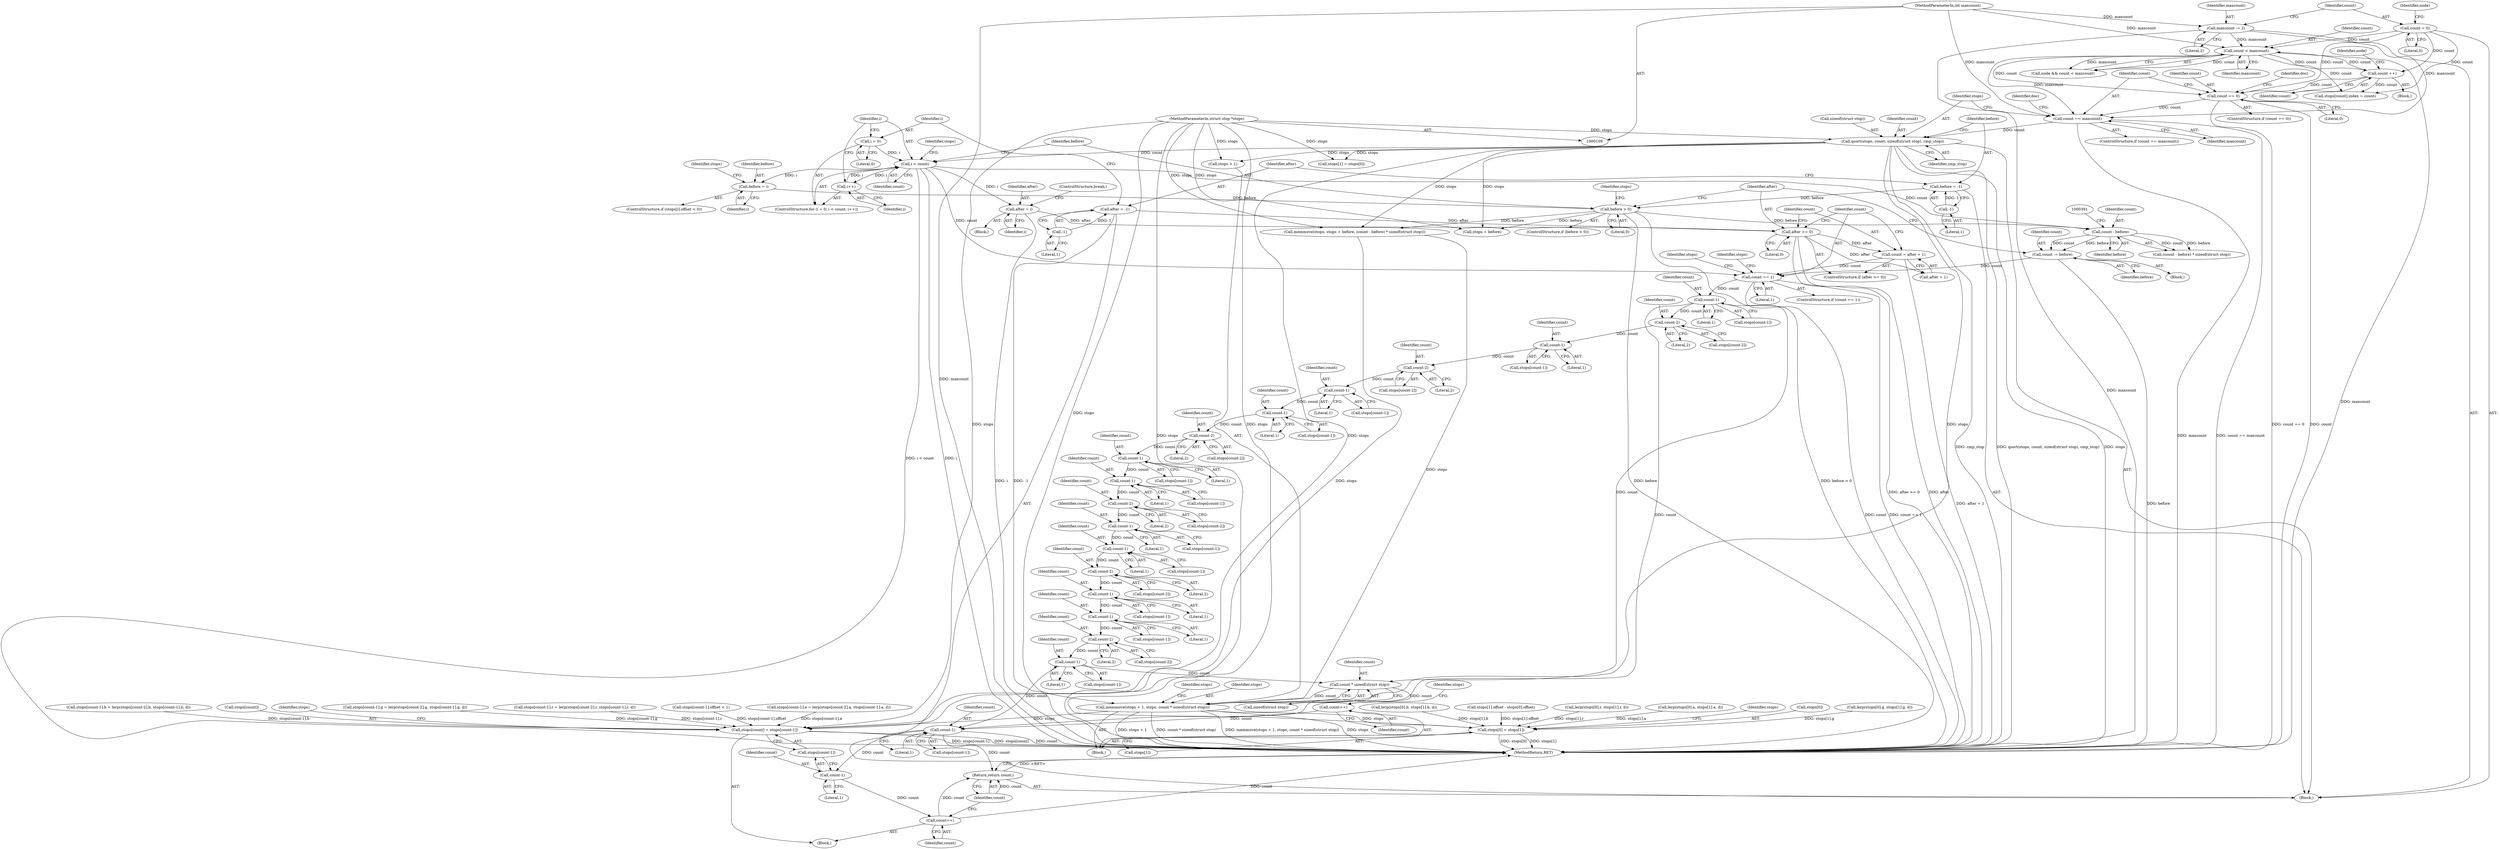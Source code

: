 digraph "0_ghostscript_60dabde18d7fe12b19da8b509bdfee9cc886aafc_2@API" {
"1000699" [label="(Call,count * sizeof(struct stop))"];
"1000680" [label="(Call,count-1)"];
"1000673" [label="(Call,count-2)"];
"1000665" [label="(Call,count-1)"];
"1000656" [label="(Call,count-1)"];
"1000649" [label="(Call,count-2)"];
"1000641" [label="(Call,count-1)"];
"1000632" [label="(Call,count-1)"];
"1000625" [label="(Call,count-2)"];
"1000617" [label="(Call,count-1)"];
"1000608" [label="(Call,count-1)"];
"1000601" [label="(Call,count-2)"];
"1000593" [label="(Call,count-1)"];
"1000584" [label="(Call,count-1)"];
"1000576" [label="(Call,count-2)"];
"1000569" [label="(Call,count-1)"];
"1000561" [label="(Call,count-2)"];
"1000546" [label="(Call,count-1)"];
"1000405" [label="(Call,count == 1)"];
"1000399" [label="(Call,count = after + 1)"];
"1000396" [label="(Call,after >= 0)"];
"1000338" [label="(Call,after = -1)"];
"1000340" [label="(Call,-1)"];
"1000372" [label="(Call,after = i)"];
"1000346" [label="(Call,i < count)"];
"1000343" [label="(Call,i = 0)"];
"1000349" [label="(Call,i++)"];
"1000328" [label="(Call,qsort(stops, count, sizeof(struct stop), cmp_stop))"];
"1000113" [label="(MethodParameterIn,struct stop *stops)"];
"1000320" [label="(Call,count == maxcount)"];
"1000238" [label="(Call,count == 0)"];
"1000126" [label="(Call,count = 0)"];
"1000132" [label="(Call,count < maxcount)"];
"1000231" [label="(Call,count ++)"];
"1000123" [label="(Call,maxcount -= 2)"];
"1000114" [label="(MethodParameterIn,int maxcount)"];
"1000392" [label="(Call,count -= before)"];
"1000387" [label="(Call,count - before)"];
"1000377" [label="(Call,before > 0)"];
"1000360" [label="(Call,before = i)"];
"1000334" [label="(Call,before = -1)"];
"1000336" [label="(Call,-1)"];
"1000694" [label="(Call,memmove(stops + 1, stops, count * sizeof(struct stop)))"];
"1000703" [label="(Call,stops[0] = stops[1])"];
"1000730" [label="(Call,stops[count] = stops[count-1])"];
"1000717" [label="(Call,count++)"];
"1000724" [label="(Call,count-1)"];
"1000736" [label="(Call,count-1)"];
"1000746" [label="(Call,count++)"];
"1000748" [label="(Return,return count;)"];
"1000717" [label="(Call,count++)"];
"1000349" [label="(Call,i++)"];
"1000128" [label="(Literal,0)"];
"1000362" [label="(Identifier,i)"];
"1000232" [label="(Identifier,count)"];
"1000681" [label="(Identifier,count)"];
"1000610" [label="(Literal,1)"];
"1000618" [label="(Identifier,count)"];
"1000386" [label="(Call,(count - before) * sizeof(struct stop))"];
"1000373" [label="(Identifier,after)"];
"1000381" [label="(Call,memmove(stops, stops + before, (count - before) * sizeof(struct stop)))"];
"1000380" [label="(Block,)"];
"1000661" [label="(Call,stops[count-1].a = lerp(stops[count-2].a, stops[count-1].a, d))"];
"1000671" [label="(Call,stops[count-2])"];
"1000729" [label="(Block,)"];
"1000695" [label="(Call,stops + 1)"];
"1000609" [label="(Identifier,count)"];
"1000747" [label="(Identifier,count)"];
"1000591" [label="(Call,stops[count-1])"];
"1000548" [label="(Literal,1)"];
"1000346" [label="(Call,i < count)"];
"1000404" [label="(ControlStructure,if (count == 1))"];
"1000726" [label="(Literal,1)"];
"1000124" [label="(Identifier,maxcount)"];
"1000511" [label="(Call,lerp(stops[0].b, stops[1].b, d))"];
"1000608" [label="(Call,count-1)"];
"1000724" [label="(Call,count-1)"];
"1000240" [label="(Literal,0)"];
"1000678" [label="(Call,stops[count-1])"];
"1000344" [label="(Identifier,i)"];
"1000634" [label="(Literal,1)"];
"1000578" [label="(Literal,2)"];
"1000115" [label="(Block,)"];
"1000585" [label="(Identifier,count)"];
"1000571" [label="(Literal,1)"];
"1000639" [label="(Call,stops[count-1])"];
"1000647" [label="(Call,stops[count-2])"];
"1000132" [label="(Call,count < maxcount)"];
"1000114" [label="(MethodParameterIn,int maxcount)"];
"1000234" [label="(Identifier,node)"];
"1000356" [label="(Identifier,stops)"];
"1000395" [label="(ControlStructure,if (after >= 0))"];
"1000328" [label="(Call,qsort(stops, count, sizeof(struct stop), cmp_stop))"];
"1000675" [label="(Literal,2)"];
"1000379" [label="(Literal,0)"];
"1000352" [label="(ControlStructure,if (stops[i].offset < 0))"];
"1000123" [label="(Call,maxcount -= 2)"];
"1000325" [label="(Identifier,doc)"];
"1000126" [label="(Call,count = 0)"];
"1000734" [label="(Call,stops[count-1])"];
"1000637" [label="(Call,stops[count-1].b = lerp(stops[count-2].b, stops[count-1].b, d))"];
"1000321" [label="(Identifier,count)"];
"1000319" [label="(ControlStructure,if (count == maxcount))"];
"1000649" [label="(Call,count-2)"];
"1000617" [label="(Call,count-1)"];
"1000595" [label="(Literal,1)"];
"1000401" [label="(Call,after + 1)"];
"1000593" [label="(Call,count-1)"];
"1000334" [label="(Call,before = -1)"];
"1000335" [label="(Identifier,before)"];
"1000700" [label="(Identifier,count)"];
"1000367" [label="(Identifier,stops)"];
"1000738" [label="(Literal,1)"];
"1000603" [label="(Literal,2)"];
"1000398" [label="(Literal,0)"];
"1000371" [label="(Block,)"];
"1000331" [label="(Call,sizeof(struct stop))"];
"1000340" [label="(Call,-1)"];
"1000546" [label="(Call,count-1)"];
"1000626" [label="(Identifier,count)"];
"1000406" [label="(Identifier,count)"];
"1000650" [label="(Identifier,count)"];
"1000375" [label="(ControlStructure,break;)"];
"1000341" [label="(Literal,1)"];
"1000707" [label="(Call,stops[1])"];
"1000544" [label="(Call,stops[count-1])"];
"1000168" [label="(Call,stops[count].index = count)"];
"1000725" [label="(Identifier,count)"];
"1000451" [label="(Call,stops[1].offset - stops[0].offset)"];
"1000407" [label="(Literal,1)"];
"1000400" [label="(Identifier,count)"];
"1000244" [label="(Identifier,doc)"];
"1000619" [label="(Literal,1)"];
"1000383" [label="(Call,stops + before)"];
"1000642" [label="(Identifier,count)"];
"1000547" [label="(Identifier,count)"];
"1000343" [label="(Call,i = 0)"];
"1000682" [label="(Literal,1)"];
"1000231" [label="(Call,count ++)"];
"1000361" [label="(Identifier,before)"];
"1000731" [label="(Call,stops[count])"];
"1000748" [label="(Return,return count;)"];
"1000703" [label="(Call,stops[0] = stops[1])"];
"1000405" [label="(Call,count == 1)"];
"1000378" [label="(Identifier,before)"];
"1000436" [label="(Identifier,stops)"];
"1000658" [label="(Literal,1)"];
"1000348" [label="(Identifier,count)"];
"1000387" [label="(Call,count - before)"];
"1000330" [label="(Identifier,count)"];
"1000586" [label="(Literal,1)"];
"1000345" [label="(Literal,0)"];
"1000475" [label="(Call,lerp(stops[0].r, stops[1].r, d))"];
"1000737" [label="(Identifier,count)"];
"1000730" [label="(Call,stops[count] = stops[count-1])"];
"1000749" [label="(Identifier,count)"];
"1000602" [label="(Identifier,count)"];
"1000130" [label="(Call,node && count < maxcount)"];
"1000360" [label="(Call,before = i)"];
"1000666" [label="(Identifier,count)"];
"1000372" [label="(Call,after = i)"];
"1000529" [label="(Call,lerp(stops[0].a, stops[1].a, d))"];
"1000742" [label="(Identifier,stops)"];
"1000574" [label="(Call,stops[count-2])"];
"1000337" [label="(Literal,1)"];
"1000722" [label="(Call,stops[count-1])"];
"1000656" [label="(Call,count-1)"];
"1000320" [label="(Call,count == maxcount)"];
"1000409" [label="(Call,stops[1] = stops[0])"];
"1000393" [label="(Identifier,count)"];
"1000376" [label="(ControlStructure,if (before > 0))"];
"1000133" [label="(Identifier,count)"];
"1000131" [label="(Identifier,node)"];
"1000567" [label="(Call,stops[count-1])"];
"1000127" [label="(Identifier,count)"];
"1000699" [label="(Call,count * sizeof(struct stop))"];
"1000613" [label="(Call,stops[count-1].g = lerp(stops[count-2].g, stops[count-1].g, d))"];
"1000623" [label="(Call,stops[count-2])"];
"1000563" [label="(Literal,2)"];
"1000713" [label="(Identifier,stops)"];
"1000665" [label="(Call,count-1)"];
"1000347" [label="(Identifier,i)"];
"1000329" [label="(Identifier,stops)"];
"1000338" [label="(Call,after = -1)"];
"1000134" [label="(Identifier,maxcount)"];
"1000704" [label="(Call,stops[0])"];
"1000657" [label="(Identifier,count)"];
"1000705" [label="(Identifier,stops)"];
"1000663" [label="(Call,stops[count-1])"];
"1000601" [label="(Call,count-2)"];
"1000394" [label="(Identifier,before)"];
"1000336" [label="(Call,-1)"];
"1000389" [label="(Identifier,before)"];
"1000680" [label="(Call,count-1)"];
"1000342" [label="(ControlStructure,for (i = 0; i < count; i++))"];
"1000582" [label="(Call,stops[count-1])"];
"1000392" [label="(Call,count -= before)"];
"1000569" [label="(Call,count-1)"];
"1000667" [label="(Literal,1)"];
"1000674" [label="(Identifier,count)"];
"1000388" [label="(Identifier,count)"];
"1000382" [label="(Identifier,stops)"];
"1000562" [label="(Identifier,count)"];
"1000559" [label="(Call,stops[count-2])"];
"1000750" [label="(MethodReturn,RET)"];
"1000374" [label="(Identifier,i)"];
"1000633" [label="(Identifier,count)"];
"1000693" [label="(Block,)"];
"1000570" [label="(Identifier,count)"];
"1000718" [label="(Identifier,count)"];
"1000411" [label="(Identifier,stops)"];
"1000643" [label="(Literal,1)"];
"1000577" [label="(Identifier,count)"];
"1000576" [label="(Call,count-2)"];
"1000584" [label="(Call,count-1)"];
"1000627" [label="(Literal,2)"];
"1000694" [label="(Call,memmove(stops + 1, stops, count * sizeof(struct stop)))"];
"1000701" [label="(Call,sizeof(struct stop))"];
"1000698" [label="(Identifier,stops)"];
"1000113" [label="(MethodParameterIn,struct stop *stops)"];
"1000589" [label="(Call,stops[count-1].r = lerp(stops[count-2].r, stops[count-1].r, d))"];
"1000561" [label="(Call,count-2)"];
"1000396" [label="(Call,after >= 0)"];
"1000237" [label="(ControlStructure,if (count == 0))"];
"1000632" [label="(Call,count-1)"];
"1000159" [label="(Block,)"];
"1000125" [label="(Literal,2)"];
"1000377" [label="(Call,before > 0)"];
"1000630" [label="(Call,stops[count-1])"];
"1000322" [label="(Identifier,maxcount)"];
"1000397" [label="(Identifier,after)"];
"1000723" [label="(Identifier,stops)"];
"1000350" [label="(Identifier,i)"];
"1000493" [label="(Call,lerp(stops[0].g, stops[1].g, d))"];
"1000399" [label="(Call,count = after + 1)"];
"1000238" [label="(Call,count == 0)"];
"1000654" [label="(Call,stops[count-1])"];
"1000625" [label="(Call,count-2)"];
"1000746" [label="(Call,count++)"];
"1000599" [label="(Call,stops[count-2])"];
"1000651" [label="(Literal,2)"];
"1000333" [label="(Identifier,cmp_stop)"];
"1000673" [label="(Call,count-2)"];
"1000339" [label="(Identifier,after)"];
"1000736" [label="(Call,count-1)"];
"1000606" [label="(Call,stops[count-1])"];
"1000615" [label="(Call,stops[count-1])"];
"1000239" [label="(Identifier,count)"];
"1000641" [label="(Call,count-1)"];
"1000720" [label="(Call,stops[count-1].offset < 1)"];
"1000594" [label="(Identifier,count)"];
"1000699" -> "1000694"  [label="AST: "];
"1000699" -> "1000701"  [label="CFG: "];
"1000700" -> "1000699"  [label="AST: "];
"1000701" -> "1000699"  [label="AST: "];
"1000694" -> "1000699"  [label="CFG: "];
"1000699" -> "1000694"  [label="DDG: count"];
"1000680" -> "1000699"  [label="DDG: count"];
"1000546" -> "1000699"  [label="DDG: count"];
"1000699" -> "1000717"  [label="DDG: count"];
"1000680" -> "1000678"  [label="AST: "];
"1000680" -> "1000682"  [label="CFG: "];
"1000681" -> "1000680"  [label="AST: "];
"1000682" -> "1000680"  [label="AST: "];
"1000678" -> "1000680"  [label="CFG: "];
"1000673" -> "1000680"  [label="DDG: count"];
"1000680" -> "1000724"  [label="DDG: count"];
"1000673" -> "1000671"  [label="AST: "];
"1000673" -> "1000675"  [label="CFG: "];
"1000674" -> "1000673"  [label="AST: "];
"1000675" -> "1000673"  [label="AST: "];
"1000671" -> "1000673"  [label="CFG: "];
"1000665" -> "1000673"  [label="DDG: count"];
"1000665" -> "1000663"  [label="AST: "];
"1000665" -> "1000667"  [label="CFG: "];
"1000666" -> "1000665"  [label="AST: "];
"1000667" -> "1000665"  [label="AST: "];
"1000663" -> "1000665"  [label="CFG: "];
"1000656" -> "1000665"  [label="DDG: count"];
"1000656" -> "1000654"  [label="AST: "];
"1000656" -> "1000658"  [label="CFG: "];
"1000657" -> "1000656"  [label="AST: "];
"1000658" -> "1000656"  [label="AST: "];
"1000654" -> "1000656"  [label="CFG: "];
"1000649" -> "1000656"  [label="DDG: count"];
"1000649" -> "1000647"  [label="AST: "];
"1000649" -> "1000651"  [label="CFG: "];
"1000650" -> "1000649"  [label="AST: "];
"1000651" -> "1000649"  [label="AST: "];
"1000647" -> "1000649"  [label="CFG: "];
"1000641" -> "1000649"  [label="DDG: count"];
"1000641" -> "1000639"  [label="AST: "];
"1000641" -> "1000643"  [label="CFG: "];
"1000642" -> "1000641"  [label="AST: "];
"1000643" -> "1000641"  [label="AST: "];
"1000639" -> "1000641"  [label="CFG: "];
"1000632" -> "1000641"  [label="DDG: count"];
"1000632" -> "1000630"  [label="AST: "];
"1000632" -> "1000634"  [label="CFG: "];
"1000633" -> "1000632"  [label="AST: "];
"1000634" -> "1000632"  [label="AST: "];
"1000630" -> "1000632"  [label="CFG: "];
"1000625" -> "1000632"  [label="DDG: count"];
"1000625" -> "1000623"  [label="AST: "];
"1000625" -> "1000627"  [label="CFG: "];
"1000626" -> "1000625"  [label="AST: "];
"1000627" -> "1000625"  [label="AST: "];
"1000623" -> "1000625"  [label="CFG: "];
"1000617" -> "1000625"  [label="DDG: count"];
"1000617" -> "1000615"  [label="AST: "];
"1000617" -> "1000619"  [label="CFG: "];
"1000618" -> "1000617"  [label="AST: "];
"1000619" -> "1000617"  [label="AST: "];
"1000615" -> "1000617"  [label="CFG: "];
"1000608" -> "1000617"  [label="DDG: count"];
"1000608" -> "1000606"  [label="AST: "];
"1000608" -> "1000610"  [label="CFG: "];
"1000609" -> "1000608"  [label="AST: "];
"1000610" -> "1000608"  [label="AST: "];
"1000606" -> "1000608"  [label="CFG: "];
"1000601" -> "1000608"  [label="DDG: count"];
"1000601" -> "1000599"  [label="AST: "];
"1000601" -> "1000603"  [label="CFG: "];
"1000602" -> "1000601"  [label="AST: "];
"1000603" -> "1000601"  [label="AST: "];
"1000599" -> "1000601"  [label="CFG: "];
"1000593" -> "1000601"  [label="DDG: count"];
"1000593" -> "1000591"  [label="AST: "];
"1000593" -> "1000595"  [label="CFG: "];
"1000594" -> "1000593"  [label="AST: "];
"1000595" -> "1000593"  [label="AST: "];
"1000591" -> "1000593"  [label="CFG: "];
"1000584" -> "1000593"  [label="DDG: count"];
"1000584" -> "1000582"  [label="AST: "];
"1000584" -> "1000586"  [label="CFG: "];
"1000585" -> "1000584"  [label="AST: "];
"1000586" -> "1000584"  [label="AST: "];
"1000582" -> "1000584"  [label="CFG: "];
"1000576" -> "1000584"  [label="DDG: count"];
"1000576" -> "1000574"  [label="AST: "];
"1000576" -> "1000578"  [label="CFG: "];
"1000577" -> "1000576"  [label="AST: "];
"1000578" -> "1000576"  [label="AST: "];
"1000574" -> "1000576"  [label="CFG: "];
"1000569" -> "1000576"  [label="DDG: count"];
"1000569" -> "1000567"  [label="AST: "];
"1000569" -> "1000571"  [label="CFG: "];
"1000570" -> "1000569"  [label="AST: "];
"1000571" -> "1000569"  [label="AST: "];
"1000567" -> "1000569"  [label="CFG: "];
"1000561" -> "1000569"  [label="DDG: count"];
"1000561" -> "1000559"  [label="AST: "];
"1000561" -> "1000563"  [label="CFG: "];
"1000562" -> "1000561"  [label="AST: "];
"1000563" -> "1000561"  [label="AST: "];
"1000559" -> "1000561"  [label="CFG: "];
"1000546" -> "1000561"  [label="DDG: count"];
"1000546" -> "1000544"  [label="AST: "];
"1000546" -> "1000548"  [label="CFG: "];
"1000547" -> "1000546"  [label="AST: "];
"1000548" -> "1000546"  [label="AST: "];
"1000544" -> "1000546"  [label="CFG: "];
"1000405" -> "1000546"  [label="DDG: count"];
"1000546" -> "1000724"  [label="DDG: count"];
"1000405" -> "1000404"  [label="AST: "];
"1000405" -> "1000407"  [label="CFG: "];
"1000406" -> "1000405"  [label="AST: "];
"1000407" -> "1000405"  [label="AST: "];
"1000411" -> "1000405"  [label="CFG: "];
"1000436" -> "1000405"  [label="CFG: "];
"1000405" -> "1000750"  [label="DDG: count == 1"];
"1000405" -> "1000750"  [label="DDG: count"];
"1000399" -> "1000405"  [label="DDG: count"];
"1000346" -> "1000405"  [label="DDG: count"];
"1000392" -> "1000405"  [label="DDG: count"];
"1000399" -> "1000395"  [label="AST: "];
"1000399" -> "1000401"  [label="CFG: "];
"1000400" -> "1000399"  [label="AST: "];
"1000401" -> "1000399"  [label="AST: "];
"1000406" -> "1000399"  [label="CFG: "];
"1000399" -> "1000750"  [label="DDG: after + 1"];
"1000396" -> "1000399"  [label="DDG: after"];
"1000396" -> "1000395"  [label="AST: "];
"1000396" -> "1000398"  [label="CFG: "];
"1000397" -> "1000396"  [label="AST: "];
"1000398" -> "1000396"  [label="AST: "];
"1000400" -> "1000396"  [label="CFG: "];
"1000406" -> "1000396"  [label="CFG: "];
"1000396" -> "1000750"  [label="DDG: after >= 0"];
"1000396" -> "1000750"  [label="DDG: after"];
"1000338" -> "1000396"  [label="DDG: after"];
"1000372" -> "1000396"  [label="DDG: after"];
"1000396" -> "1000401"  [label="DDG: after"];
"1000338" -> "1000115"  [label="AST: "];
"1000338" -> "1000340"  [label="CFG: "];
"1000339" -> "1000338"  [label="AST: "];
"1000340" -> "1000338"  [label="AST: "];
"1000344" -> "1000338"  [label="CFG: "];
"1000338" -> "1000750"  [label="DDG: -1"];
"1000340" -> "1000338"  [label="DDG: 1"];
"1000340" -> "1000341"  [label="CFG: "];
"1000341" -> "1000340"  [label="AST: "];
"1000372" -> "1000371"  [label="AST: "];
"1000372" -> "1000374"  [label="CFG: "];
"1000373" -> "1000372"  [label="AST: "];
"1000374" -> "1000372"  [label="AST: "];
"1000375" -> "1000372"  [label="CFG: "];
"1000372" -> "1000750"  [label="DDG: i"];
"1000346" -> "1000372"  [label="DDG: i"];
"1000346" -> "1000342"  [label="AST: "];
"1000346" -> "1000348"  [label="CFG: "];
"1000347" -> "1000346"  [label="AST: "];
"1000348" -> "1000346"  [label="AST: "];
"1000356" -> "1000346"  [label="CFG: "];
"1000378" -> "1000346"  [label="CFG: "];
"1000346" -> "1000750"  [label="DDG: i"];
"1000346" -> "1000750"  [label="DDG: i < count"];
"1000343" -> "1000346"  [label="DDG: i"];
"1000349" -> "1000346"  [label="DDG: i"];
"1000328" -> "1000346"  [label="DDG: count"];
"1000346" -> "1000349"  [label="DDG: i"];
"1000346" -> "1000360"  [label="DDG: i"];
"1000346" -> "1000387"  [label="DDG: count"];
"1000343" -> "1000342"  [label="AST: "];
"1000343" -> "1000345"  [label="CFG: "];
"1000344" -> "1000343"  [label="AST: "];
"1000345" -> "1000343"  [label="AST: "];
"1000347" -> "1000343"  [label="CFG: "];
"1000349" -> "1000342"  [label="AST: "];
"1000349" -> "1000350"  [label="CFG: "];
"1000350" -> "1000349"  [label="AST: "];
"1000347" -> "1000349"  [label="CFG: "];
"1000328" -> "1000115"  [label="AST: "];
"1000328" -> "1000333"  [label="CFG: "];
"1000329" -> "1000328"  [label="AST: "];
"1000330" -> "1000328"  [label="AST: "];
"1000331" -> "1000328"  [label="AST: "];
"1000333" -> "1000328"  [label="AST: "];
"1000335" -> "1000328"  [label="CFG: "];
"1000328" -> "1000750"  [label="DDG: cmp_stop"];
"1000328" -> "1000750"  [label="DDG: qsort(stops, count, sizeof(struct stop), cmp_stop)"];
"1000328" -> "1000750"  [label="DDG: stops"];
"1000113" -> "1000328"  [label="DDG: stops"];
"1000320" -> "1000328"  [label="DDG: count"];
"1000328" -> "1000381"  [label="DDG: stops"];
"1000328" -> "1000383"  [label="DDG: stops"];
"1000328" -> "1000409"  [label="DDG: stops"];
"1000328" -> "1000694"  [label="DDG: stops"];
"1000328" -> "1000695"  [label="DDG: stops"];
"1000328" -> "1000730"  [label="DDG: stops"];
"1000113" -> "1000109"  [label="AST: "];
"1000113" -> "1000750"  [label="DDG: stops"];
"1000113" -> "1000381"  [label="DDG: stops"];
"1000113" -> "1000383"  [label="DDG: stops"];
"1000113" -> "1000409"  [label="DDG: stops"];
"1000113" -> "1000694"  [label="DDG: stops"];
"1000113" -> "1000695"  [label="DDG: stops"];
"1000113" -> "1000703"  [label="DDG: stops"];
"1000113" -> "1000730"  [label="DDG: stops"];
"1000320" -> "1000319"  [label="AST: "];
"1000320" -> "1000322"  [label="CFG: "];
"1000321" -> "1000320"  [label="AST: "];
"1000322" -> "1000320"  [label="AST: "];
"1000325" -> "1000320"  [label="CFG: "];
"1000329" -> "1000320"  [label="CFG: "];
"1000320" -> "1000750"  [label="DDG: maxcount"];
"1000320" -> "1000750"  [label="DDG: count == maxcount"];
"1000238" -> "1000320"  [label="DDG: count"];
"1000132" -> "1000320"  [label="DDG: maxcount"];
"1000123" -> "1000320"  [label="DDG: maxcount"];
"1000114" -> "1000320"  [label="DDG: maxcount"];
"1000238" -> "1000237"  [label="AST: "];
"1000238" -> "1000240"  [label="CFG: "];
"1000239" -> "1000238"  [label="AST: "];
"1000240" -> "1000238"  [label="AST: "];
"1000244" -> "1000238"  [label="CFG: "];
"1000321" -> "1000238"  [label="CFG: "];
"1000238" -> "1000750"  [label="DDG: count"];
"1000238" -> "1000750"  [label="DDG: count == 0"];
"1000126" -> "1000238"  [label="DDG: count"];
"1000132" -> "1000238"  [label="DDG: count"];
"1000231" -> "1000238"  [label="DDG: count"];
"1000126" -> "1000115"  [label="AST: "];
"1000126" -> "1000128"  [label="CFG: "];
"1000127" -> "1000126"  [label="AST: "];
"1000128" -> "1000126"  [label="AST: "];
"1000131" -> "1000126"  [label="CFG: "];
"1000126" -> "1000132"  [label="DDG: count"];
"1000126" -> "1000168"  [label="DDG: count"];
"1000126" -> "1000231"  [label="DDG: count"];
"1000132" -> "1000130"  [label="AST: "];
"1000132" -> "1000134"  [label="CFG: "];
"1000133" -> "1000132"  [label="AST: "];
"1000134" -> "1000132"  [label="AST: "];
"1000130" -> "1000132"  [label="CFG: "];
"1000132" -> "1000750"  [label="DDG: maxcount"];
"1000132" -> "1000130"  [label="DDG: count"];
"1000132" -> "1000130"  [label="DDG: maxcount"];
"1000231" -> "1000132"  [label="DDG: count"];
"1000123" -> "1000132"  [label="DDG: maxcount"];
"1000114" -> "1000132"  [label="DDG: maxcount"];
"1000132" -> "1000168"  [label="DDG: count"];
"1000132" -> "1000231"  [label="DDG: count"];
"1000231" -> "1000159"  [label="AST: "];
"1000231" -> "1000232"  [label="CFG: "];
"1000232" -> "1000231"  [label="AST: "];
"1000234" -> "1000231"  [label="CFG: "];
"1000231" -> "1000168"  [label="DDG: count"];
"1000123" -> "1000115"  [label="AST: "];
"1000123" -> "1000125"  [label="CFG: "];
"1000124" -> "1000123"  [label="AST: "];
"1000125" -> "1000123"  [label="AST: "];
"1000127" -> "1000123"  [label="CFG: "];
"1000123" -> "1000750"  [label="DDG: maxcount"];
"1000114" -> "1000123"  [label="DDG: maxcount"];
"1000114" -> "1000109"  [label="AST: "];
"1000114" -> "1000750"  [label="DDG: maxcount"];
"1000392" -> "1000380"  [label="AST: "];
"1000392" -> "1000394"  [label="CFG: "];
"1000393" -> "1000392"  [label="AST: "];
"1000394" -> "1000392"  [label="AST: "];
"1000397" -> "1000392"  [label="CFG: "];
"1000392" -> "1000750"  [label="DDG: before"];
"1000387" -> "1000392"  [label="DDG: before"];
"1000387" -> "1000392"  [label="DDG: count"];
"1000387" -> "1000386"  [label="AST: "];
"1000387" -> "1000389"  [label="CFG: "];
"1000388" -> "1000387"  [label="AST: "];
"1000389" -> "1000387"  [label="AST: "];
"1000391" -> "1000387"  [label="CFG: "];
"1000387" -> "1000386"  [label="DDG: count"];
"1000387" -> "1000386"  [label="DDG: before"];
"1000377" -> "1000387"  [label="DDG: before"];
"1000377" -> "1000376"  [label="AST: "];
"1000377" -> "1000379"  [label="CFG: "];
"1000378" -> "1000377"  [label="AST: "];
"1000379" -> "1000377"  [label="AST: "];
"1000382" -> "1000377"  [label="CFG: "];
"1000397" -> "1000377"  [label="CFG: "];
"1000377" -> "1000750"  [label="DDG: before > 0"];
"1000377" -> "1000750"  [label="DDG: before"];
"1000360" -> "1000377"  [label="DDG: before"];
"1000334" -> "1000377"  [label="DDG: before"];
"1000377" -> "1000381"  [label="DDG: before"];
"1000377" -> "1000383"  [label="DDG: before"];
"1000360" -> "1000352"  [label="AST: "];
"1000360" -> "1000362"  [label="CFG: "];
"1000361" -> "1000360"  [label="AST: "];
"1000362" -> "1000360"  [label="AST: "];
"1000367" -> "1000360"  [label="CFG: "];
"1000334" -> "1000115"  [label="AST: "];
"1000334" -> "1000336"  [label="CFG: "];
"1000335" -> "1000334"  [label="AST: "];
"1000336" -> "1000334"  [label="AST: "];
"1000339" -> "1000334"  [label="CFG: "];
"1000336" -> "1000334"  [label="DDG: 1"];
"1000336" -> "1000337"  [label="CFG: "];
"1000337" -> "1000336"  [label="AST: "];
"1000694" -> "1000693"  [label="AST: "];
"1000695" -> "1000694"  [label="AST: "];
"1000698" -> "1000694"  [label="AST: "];
"1000705" -> "1000694"  [label="CFG: "];
"1000694" -> "1000750"  [label="DDG: stops + 1"];
"1000694" -> "1000750"  [label="DDG: count * sizeof(struct stop)"];
"1000694" -> "1000750"  [label="DDG: memmove(stops + 1, stops, count * sizeof(struct stop))"];
"1000694" -> "1000750"  [label="DDG: stops"];
"1000381" -> "1000694"  [label="DDG: stops"];
"1000694" -> "1000703"  [label="DDG: stops"];
"1000694" -> "1000730"  [label="DDG: stops"];
"1000703" -> "1000693"  [label="AST: "];
"1000703" -> "1000707"  [label="CFG: "];
"1000704" -> "1000703"  [label="AST: "];
"1000707" -> "1000703"  [label="AST: "];
"1000713" -> "1000703"  [label="CFG: "];
"1000703" -> "1000750"  [label="DDG: stops[1]"];
"1000703" -> "1000750"  [label="DDG: stops[0]"];
"1000451" -> "1000703"  [label="DDG: stops[1].offset"];
"1000493" -> "1000703"  [label="DDG: stops[1].g"];
"1000529" -> "1000703"  [label="DDG: stops[1].a"];
"1000475" -> "1000703"  [label="DDG: stops[1].r"];
"1000511" -> "1000703"  [label="DDG: stops[1].b"];
"1000730" -> "1000729"  [label="AST: "];
"1000730" -> "1000734"  [label="CFG: "];
"1000731" -> "1000730"  [label="AST: "];
"1000734" -> "1000730"  [label="AST: "];
"1000742" -> "1000730"  [label="CFG: "];
"1000730" -> "1000750"  [label="DDG: stops[count-1]"];
"1000730" -> "1000750"  [label="DDG: stops[count]"];
"1000613" -> "1000730"  [label="DDG: stops[count-1].g"];
"1000637" -> "1000730"  [label="DDG: stops[count-1].b"];
"1000589" -> "1000730"  [label="DDG: stops[count-1].r"];
"1000661" -> "1000730"  [label="DDG: stops[count-1].a"];
"1000720" -> "1000730"  [label="DDG: stops[count-1].offset"];
"1000381" -> "1000730"  [label="DDG: stops"];
"1000717" -> "1000693"  [label="AST: "];
"1000717" -> "1000718"  [label="CFG: "];
"1000718" -> "1000717"  [label="AST: "];
"1000723" -> "1000717"  [label="CFG: "];
"1000717" -> "1000724"  [label="DDG: count"];
"1000724" -> "1000722"  [label="AST: "];
"1000724" -> "1000726"  [label="CFG: "];
"1000725" -> "1000724"  [label="AST: "];
"1000726" -> "1000724"  [label="AST: "];
"1000722" -> "1000724"  [label="CFG: "];
"1000724" -> "1000750"  [label="DDG: count"];
"1000724" -> "1000736"  [label="DDG: count"];
"1000724" -> "1000748"  [label="DDG: count"];
"1000736" -> "1000734"  [label="AST: "];
"1000736" -> "1000738"  [label="CFG: "];
"1000737" -> "1000736"  [label="AST: "];
"1000738" -> "1000736"  [label="AST: "];
"1000734" -> "1000736"  [label="CFG: "];
"1000736" -> "1000746"  [label="DDG: count"];
"1000746" -> "1000729"  [label="AST: "];
"1000746" -> "1000747"  [label="CFG: "];
"1000747" -> "1000746"  [label="AST: "];
"1000749" -> "1000746"  [label="CFG: "];
"1000746" -> "1000750"  [label="DDG: count"];
"1000746" -> "1000748"  [label="DDG: count"];
"1000748" -> "1000115"  [label="AST: "];
"1000748" -> "1000749"  [label="CFG: "];
"1000749" -> "1000748"  [label="AST: "];
"1000750" -> "1000748"  [label="CFG: "];
"1000748" -> "1000750"  [label="DDG: <RET>"];
"1000749" -> "1000748"  [label="DDG: count"];
}
